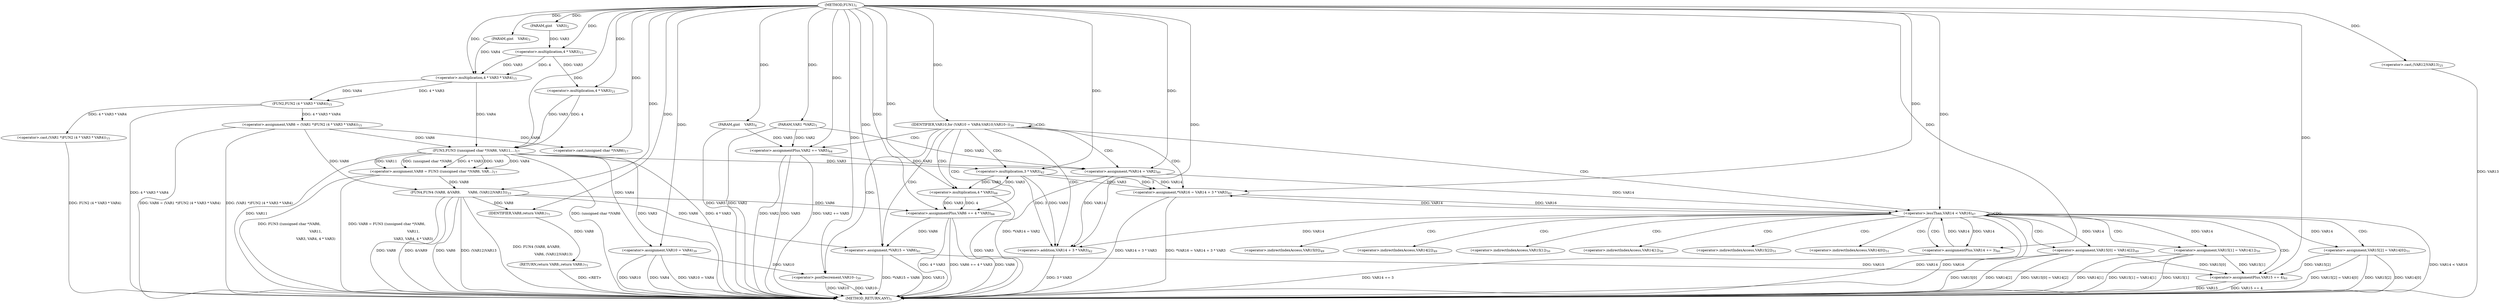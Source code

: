 digraph "FUN1" {  
"8" [label = <(METHOD,FUN1)<SUB>1</SUB>> ]
"115" [label = <(METHOD_RETURN,ANY)<SUB>1</SUB>> ]
"9" [label = <(PARAM,VAR1 *VAR2)<SUB>1</SUB>> ]
"10" [label = <(PARAM,gint    VAR3)<SUB>2</SUB>> ]
"11" [label = <(PARAM,gint    VAR4)<SUB>3</SUB>> ]
"12" [label = <(PARAM,gint    VAR5)<SUB>4</SUB>> ]
"18" [label = <(&lt;operator&gt;.assignment,VAR6 = (VAR1 *)FUN2 (4 * VAR3 * VAR4))<SUB>15</SUB>> ]
"28" [label = <(&lt;operator&gt;.assignment,VAR8 = FUN3 ((unsigned char *)VAR6,

						 VAR...)<SUB>17</SUB>> ]
"40" [label = <(FUN4,FUN4 (VAR8, &amp;VAR9,

			       VAR6, (VAR12)VAR13))<SUB>23</SUB>> ]
"113" [label = <(RETURN,return VAR8;,return VAR8;)<SUB>71</SUB>> ]
"53" [label = <(IDENTIFIER,VAR10,for (VAR10 = VAR4;VAR10;VAR10--))<SUB>39</SUB>> ]
"54" [label = <(&lt;operator&gt;.postDecrement,VAR10--)<SUB>39</SUB>> ]
"114" [label = <(IDENTIFIER,VAR8,return VAR8;)<SUB>71</SUB>> ]
"20" [label = <(&lt;operator&gt;.cast,(VAR1 *)FUN2 (4 * VAR3 * VAR4))<SUB>15</SUB>> ]
"30" [label = <(FUN3,FUN3 ((unsigned char *)VAR6,

						 VAR11,

		...)<SUB>17</SUB>> ]
"45" [label = <(&lt;operator&gt;.cast,(VAR12)VAR13)<SUB>25</SUB>> ]
"50" [label = <(&lt;operator&gt;.assignment,VAR10 = VAR4)<SUB>39</SUB>> ]
"58" [label = <(&lt;operator&gt;.assignment,*VAR14 = VAR2)<SUB>40</SUB>> ]
"62" [label = <(&lt;operator&gt;.assignment,*VAR15 = VAR6)<SUB>41</SUB>> ]
"66" [label = <(&lt;operator&gt;.assignment,*VAR16 = VAR14 + 3 * VAR3)<SUB>42</SUB>> ]
"105" [label = <(&lt;operator&gt;.assignmentPlus,VAR2 += VAR5)<SUB>64</SUB>> ]
"108" [label = <(&lt;operator&gt;.assignmentPlus,VAR6 += 4 * VAR3)<SUB>66</SUB>> ]
"22" [label = <(FUN2,FUN2 (4 * VAR3 * VAR4))<SUB>15</SUB>> ]
"31" [label = <(&lt;operator&gt;.cast,(unsigned char *)VAR6)<SUB>17</SUB>> ]
"37" [label = <(&lt;operator&gt;.multiplication,4 * VAR3)<SUB>21</SUB>> ]
"74" [label = <(&lt;operator&gt;.lessThan,VAR14 &lt; VAR16)<SUB>47</SUB>> ]
"23" [label = <(&lt;operator&gt;.multiplication,4 * VAR3 * VAR4)<SUB>15</SUB>> ]
"68" [label = <(&lt;operator&gt;.addition,VAR14 + 3 * VAR3)<SUB>42</SUB>> ]
"78" [label = <(&lt;operator&gt;.assignment,VAR15[0] = VAR14[2])<SUB>49</SUB>> ]
"85" [label = <(&lt;operator&gt;.assignment,VAR15[1] = VAR14[1])<SUB>50</SUB>> ]
"92" [label = <(&lt;operator&gt;.assignment,VAR15[2] = VAR14[0])<SUB>51</SUB>> ]
"99" [label = <(&lt;operator&gt;.assignmentPlus,VAR14 += 3)<SUB>60</SUB>> ]
"102" [label = <(&lt;operator&gt;.assignmentPlus,VAR15 += 4)<SUB>61</SUB>> ]
"110" [label = <(&lt;operator&gt;.multiplication,4 * VAR3)<SUB>66</SUB>> ]
"24" [label = <(&lt;operator&gt;.multiplication,4 * VAR3)<SUB>15</SUB>> ]
"70" [label = <(&lt;operator&gt;.multiplication,3 * VAR3)<SUB>42</SUB>> ]
"79" [label = <(&lt;operator&gt;.indirectIndexAccess,VAR15[0])<SUB>49</SUB>> ]
"82" [label = <(&lt;operator&gt;.indirectIndexAccess,VAR14[2])<SUB>49</SUB>> ]
"86" [label = <(&lt;operator&gt;.indirectIndexAccess,VAR15[1])<SUB>50</SUB>> ]
"89" [label = <(&lt;operator&gt;.indirectIndexAccess,VAR14[1])<SUB>50</SUB>> ]
"93" [label = <(&lt;operator&gt;.indirectIndexAccess,VAR15[2])<SUB>51</SUB>> ]
"96" [label = <(&lt;operator&gt;.indirectIndexAccess,VAR14[0])<SUB>51</SUB>> ]
  "113" -> "115"  [ label = "DDG: &lt;RET&gt;"] 
  "9" -> "115"  [ label = "DDG: VAR2"] 
  "12" -> "115"  [ label = "DDG: VAR5"] 
  "22" -> "115"  [ label = "DDG: 4 * VAR3 * VAR4"] 
  "20" -> "115"  [ label = "DDG: FUN2 (4 * VAR3 * VAR4)"] 
  "18" -> "115"  [ label = "DDG: (VAR1 *)FUN2 (4 * VAR3 * VAR4)"] 
  "18" -> "115"  [ label = "DDG: VAR6 = (VAR1 *)FUN2 (4 * VAR3 * VAR4)"] 
  "30" -> "115"  [ label = "DDG: (unsigned char *)VAR6"] 
  "30" -> "115"  [ label = "DDG: VAR3"] 
  "30" -> "115"  [ label = "DDG: 4 * VAR3"] 
  "28" -> "115"  [ label = "DDG: FUN3 ((unsigned char *)VAR6,

						 VAR11,

						 VAR3, VAR4, 4 * VAR3)"] 
  "28" -> "115"  [ label = "DDG: VAR8 = FUN3 ((unsigned char *)VAR6,

						 VAR11,

						 VAR3, VAR4, 4 * VAR3)"] 
  "40" -> "115"  [ label = "DDG: VAR8"] 
  "40" -> "115"  [ label = "DDG: &amp;VAR9"] 
  "40" -> "115"  [ label = "DDG: VAR6"] 
  "40" -> "115"  [ label = "DDG: (VAR12)VAR13"] 
  "40" -> "115"  [ label = "DDG: FUN4 (VAR8, &amp;VAR9,

			       VAR6, (VAR12)VAR13)"] 
  "50" -> "115"  [ label = "DDG: VAR10"] 
  "50" -> "115"  [ label = "DDG: VAR4"] 
  "50" -> "115"  [ label = "DDG: VAR10 = VAR4"] 
  "58" -> "115"  [ label = "DDG: *VAR14 = VAR2"] 
  "62" -> "115"  [ label = "DDG: VAR15"] 
  "62" -> "115"  [ label = "DDG: *VAR15 = VAR6"] 
  "68" -> "115"  [ label = "DDG: 3 * VAR3"] 
  "66" -> "115"  [ label = "DDG: VAR14 + 3 * VAR3"] 
  "66" -> "115"  [ label = "DDG: *VAR16 = VAR14 + 3 * VAR3"] 
  "74" -> "115"  [ label = "DDG: VAR14"] 
  "74" -> "115"  [ label = "DDG: VAR16"] 
  "74" -> "115"  [ label = "DDG: VAR14 &lt; VAR16"] 
  "105" -> "115"  [ label = "DDG: VAR2"] 
  "105" -> "115"  [ label = "DDG: VAR5"] 
  "105" -> "115"  [ label = "DDG: VAR2 += VAR5"] 
  "108" -> "115"  [ label = "DDG: VAR6"] 
  "110" -> "115"  [ label = "DDG: VAR3"] 
  "108" -> "115"  [ label = "DDG: 4 * VAR3"] 
  "108" -> "115"  [ label = "DDG: VAR6 += 4 * VAR3"] 
  "54" -> "115"  [ label = "DDG: VAR10"] 
  "54" -> "115"  [ label = "DDG: VAR10--"] 
  "78" -> "115"  [ label = "DDG: VAR15[0]"] 
  "78" -> "115"  [ label = "DDG: VAR14[2]"] 
  "78" -> "115"  [ label = "DDG: VAR15[0] = VAR14[2]"] 
  "85" -> "115"  [ label = "DDG: VAR15[1]"] 
  "85" -> "115"  [ label = "DDG: VAR14[1]"] 
  "85" -> "115"  [ label = "DDG: VAR15[1] = VAR14[1]"] 
  "92" -> "115"  [ label = "DDG: VAR15[2]"] 
  "92" -> "115"  [ label = "DDG: VAR14[0]"] 
  "92" -> "115"  [ label = "DDG: VAR15[2] = VAR14[0]"] 
  "99" -> "115"  [ label = "DDG: VAR14 += 3"] 
  "102" -> "115"  [ label = "DDG: VAR15"] 
  "102" -> "115"  [ label = "DDG: VAR15 += 4"] 
  "45" -> "115"  [ label = "DDG: VAR13"] 
  "30" -> "115"  [ label = "DDG: VAR11"] 
  "8" -> "9"  [ label = "DDG: "] 
  "8" -> "10"  [ label = "DDG: "] 
  "8" -> "11"  [ label = "DDG: "] 
  "8" -> "12"  [ label = "DDG: "] 
  "22" -> "18"  [ label = "DDG: 4 * VAR3 * VAR4"] 
  "30" -> "28"  [ label = "DDG: VAR4"] 
  "30" -> "28"  [ label = "DDG: VAR11"] 
  "30" -> "28"  [ label = "DDG: (unsigned char *)VAR6"] 
  "30" -> "28"  [ label = "DDG: 4 * VAR3"] 
  "30" -> "28"  [ label = "DDG: VAR3"] 
  "114" -> "113"  [ label = "DDG: VAR8"] 
  "28" -> "40"  [ label = "DDG: VAR8"] 
  "8" -> "40"  [ label = "DDG: "] 
  "18" -> "40"  [ label = "DDG: VAR6"] 
  "8" -> "53"  [ label = "DDG: "] 
  "40" -> "114"  [ label = "DDG: VAR8"] 
  "8" -> "114"  [ label = "DDG: "] 
  "22" -> "20"  [ label = "DDG: 4 * VAR3 * VAR4"] 
  "18" -> "30"  [ label = "DDG: VAR6"] 
  "8" -> "30"  [ label = "DDG: "] 
  "37" -> "30"  [ label = "DDG: VAR3"] 
  "23" -> "30"  [ label = "DDG: VAR4"] 
  "37" -> "30"  [ label = "DDG: 4"] 
  "8" -> "45"  [ label = "DDG: "] 
  "30" -> "50"  [ label = "DDG: VAR4"] 
  "8" -> "50"  [ label = "DDG: "] 
  "50" -> "54"  [ label = "DDG: VAR10"] 
  "8" -> "54"  [ label = "DDG: "] 
  "9" -> "58"  [ label = "DDG: VAR2"] 
  "105" -> "58"  [ label = "DDG: VAR2"] 
  "8" -> "58"  [ label = "DDG: "] 
  "40" -> "62"  [ label = "DDG: VAR6"] 
  "108" -> "62"  [ label = "DDG: VAR6"] 
  "8" -> "62"  [ label = "DDG: "] 
  "58" -> "66"  [ label = "DDG: VAR14"] 
  "8" -> "66"  [ label = "DDG: "] 
  "74" -> "66"  [ label = "DDG: VAR14"] 
  "70" -> "66"  [ label = "DDG: 3"] 
  "70" -> "66"  [ label = "DDG: VAR3"] 
  "12" -> "105"  [ label = "DDG: VAR5"] 
  "8" -> "105"  [ label = "DDG: "] 
  "110" -> "108"  [ label = "DDG: 4"] 
  "110" -> "108"  [ label = "DDG: VAR3"] 
  "23" -> "22"  [ label = "DDG: 4 * VAR3"] 
  "23" -> "22"  [ label = "DDG: VAR4"] 
  "18" -> "31"  [ label = "DDG: VAR6"] 
  "8" -> "31"  [ label = "DDG: "] 
  "8" -> "37"  [ label = "DDG: "] 
  "24" -> "37"  [ label = "DDG: VAR3"] 
  "9" -> "105"  [ label = "DDG: VAR2"] 
  "8" -> "108"  [ label = "DDG: "] 
  "40" -> "108"  [ label = "DDG: VAR6"] 
  "24" -> "23"  [ label = "DDG: 4"] 
  "24" -> "23"  [ label = "DDG: VAR3"] 
  "11" -> "23"  [ label = "DDG: VAR4"] 
  "8" -> "23"  [ label = "DDG: "] 
  "58" -> "68"  [ label = "DDG: VAR14"] 
  "8" -> "68"  [ label = "DDG: "] 
  "74" -> "68"  [ label = "DDG: VAR14"] 
  "70" -> "68"  [ label = "DDG: 3"] 
  "70" -> "68"  [ label = "DDG: VAR3"] 
  "99" -> "74"  [ label = "DDG: VAR14"] 
  "8" -> "74"  [ label = "DDG: "] 
  "58" -> "74"  [ label = "DDG: VAR14"] 
  "66" -> "74"  [ label = "DDG: VAR16"] 
  "74" -> "78"  [ label = "DDG: VAR14"] 
  "74" -> "85"  [ label = "DDG: VAR14"] 
  "74" -> "92"  [ label = "DDG: VAR14"] 
  "8" -> "99"  [ label = "DDG: "] 
  "8" -> "102"  [ label = "DDG: "] 
  "8" -> "110"  [ label = "DDG: "] 
  "70" -> "110"  [ label = "DDG: VAR3"] 
  "8" -> "24"  [ label = "DDG: "] 
  "10" -> "24"  [ label = "DDG: VAR3"] 
  "8" -> "70"  [ label = "DDG: "] 
  "30" -> "70"  [ label = "DDG: VAR3"] 
  "110" -> "70"  [ label = "DDG: VAR3"] 
  "74" -> "99"  [ label = "DDG: VAR14"] 
  "62" -> "102"  [ label = "DDG: VAR15"] 
  "78" -> "102"  [ label = "DDG: VAR15[0]"] 
  "85" -> "102"  [ label = "DDG: VAR15[1]"] 
  "92" -> "102"  [ label = "DDG: VAR15[2]"] 
  "53" -> "68"  [ label = "CDG: "] 
  "53" -> "66"  [ label = "CDG: "] 
  "53" -> "74"  [ label = "CDG: "] 
  "53" -> "54"  [ label = "CDG: "] 
  "53" -> "58"  [ label = "CDG: "] 
  "53" -> "105"  [ label = "CDG: "] 
  "53" -> "53"  [ label = "CDG: "] 
  "53" -> "70"  [ label = "CDG: "] 
  "53" -> "110"  [ label = "CDG: "] 
  "53" -> "108"  [ label = "CDG: "] 
  "53" -> "62"  [ label = "CDG: "] 
  "74" -> "96"  [ label = "CDG: "] 
  "74" -> "89"  [ label = "CDG: "] 
  "74" -> "99"  [ label = "CDG: "] 
  "74" -> "102"  [ label = "CDG: "] 
  "74" -> "85"  [ label = "CDG: "] 
  "74" -> "74"  [ label = "CDG: "] 
  "74" -> "92"  [ label = "CDG: "] 
  "74" -> "82"  [ label = "CDG: "] 
  "74" -> "93"  [ label = "CDG: "] 
  "74" -> "79"  [ label = "CDG: "] 
  "74" -> "78"  [ label = "CDG: "] 
  "74" -> "86"  [ label = "CDG: "] 
}
